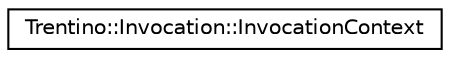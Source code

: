 digraph G
{
  edge [fontname="Helvetica",fontsize="10",labelfontname="Helvetica",labelfontsize="10"];
  node [fontname="Helvetica",fontsize="10",shape=record];
  rankdir="LR";
  Node1 [label="Trentino::Invocation::InvocationContext",height=0.2,width=0.4,color="black", fillcolor="white", style="filled",URL="$class_trentino_1_1_invocation_1_1_invocation_context.html"];
}
